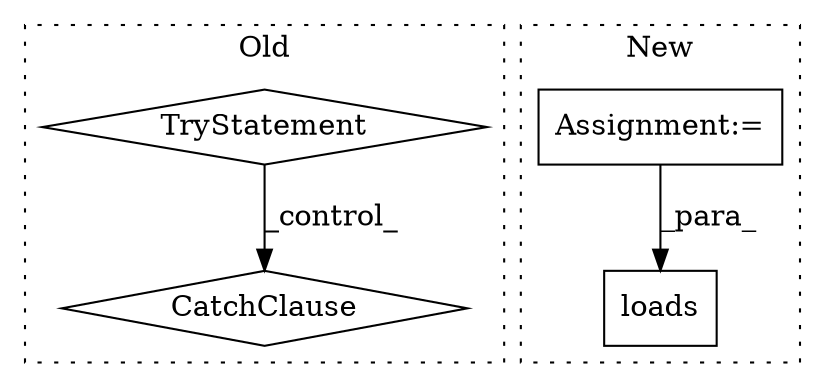 digraph G {
subgraph cluster0 {
1 [label="CatchClause" a="12" s="5626,5657" l="11,2" shape="diamond"];
3 [label="TryStatement" a="54" s="5569" l="4" shape="diamond"];
label = "Old";
style="dotted";
}
subgraph cluster1 {
2 [label="loads" a="32" s="5519,5537" l="6,1" shape="box"];
4 [label="Assignment:=" a="7" s="5432" l="1" shape="box"];
label = "New";
style="dotted";
}
3 -> 1 [label="_control_"];
4 -> 2 [label="_para_"];
}